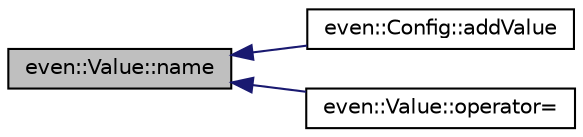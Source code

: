 digraph "even::Value::name"
{
  edge [fontname="Helvetica",fontsize="10",labelfontname="Helvetica",labelfontsize="10"];
  node [fontname="Helvetica",fontsize="10",shape=record];
  rankdir="LR";
  Node16 [label="even::Value::name",height=0.2,width=0.4,color="black", fillcolor="grey75", style="filled", fontcolor="black"];
  Node16 -> Node17 [dir="back",color="midnightblue",fontsize="10",style="solid",fontname="Helvetica"];
  Node17 [label="even::Config::addValue",height=0.2,width=0.4,color="black", fillcolor="white", style="filled",URL="$classeven_1_1_config.html#af024790ddfa56faacc4110df84a3d8c7",tooltip="Set config value. "];
  Node16 -> Node18 [dir="back",color="midnightblue",fontsize="10",style="solid",fontname="Helvetica"];
  Node18 [label="even::Value::operator=",height=0.2,width=0.4,color="black", fillcolor="white", style="filled",URL="$classeven_1_1_value.html#a43fbacb446228784b4cd4572bc7962d1",tooltip="Copy operator. "];
}
